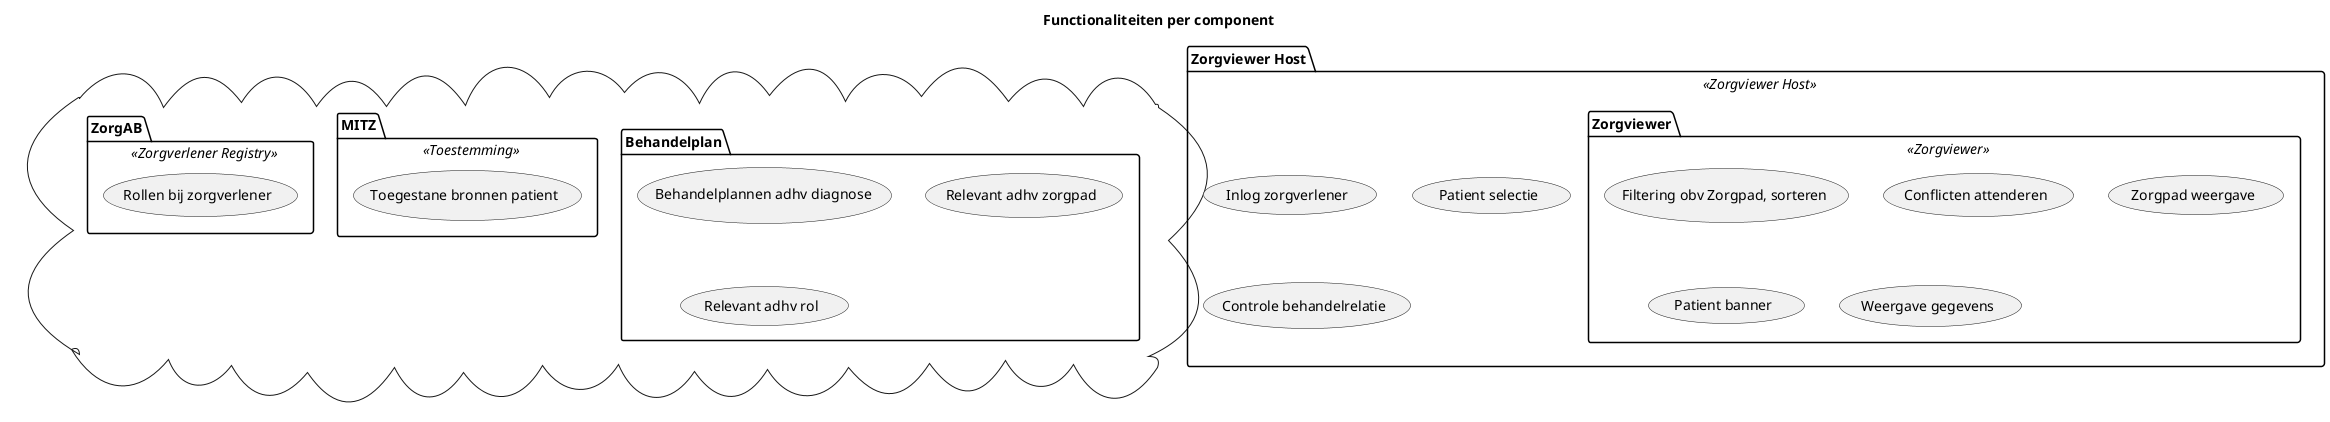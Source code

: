 @startuml

title "Functionaliteiten per component"

cloud {
 package [Behandelplan] {
  (Behandelplannen adhv diagnose)
  (Relevant adhv zorgpad)
  (Relevant adhv rol)
 }
 package [MITZ] <<Toestemming>> {
  (Toegestane bronnen patient)
 }
 package [ZorgAB] <<Zorgverlener Registry>> {
  (Rollen bij zorgverlener)
 }
}

package "Zorgviewer Host" <<Zorgviewer Host>> {
 package "Zorgviewer" <<Zorgviewer>> {
  (Filtering obv Zorgpad, sorteren)
  (Conflicten attenderen)
  (Zorgpad weergave)
  (Patient banner)
  (Weergave gegevens)
 }
 (Inlog zorgverlener)
 (Patient selectie)
 (Controle behandelrelatie)
}

@enduml